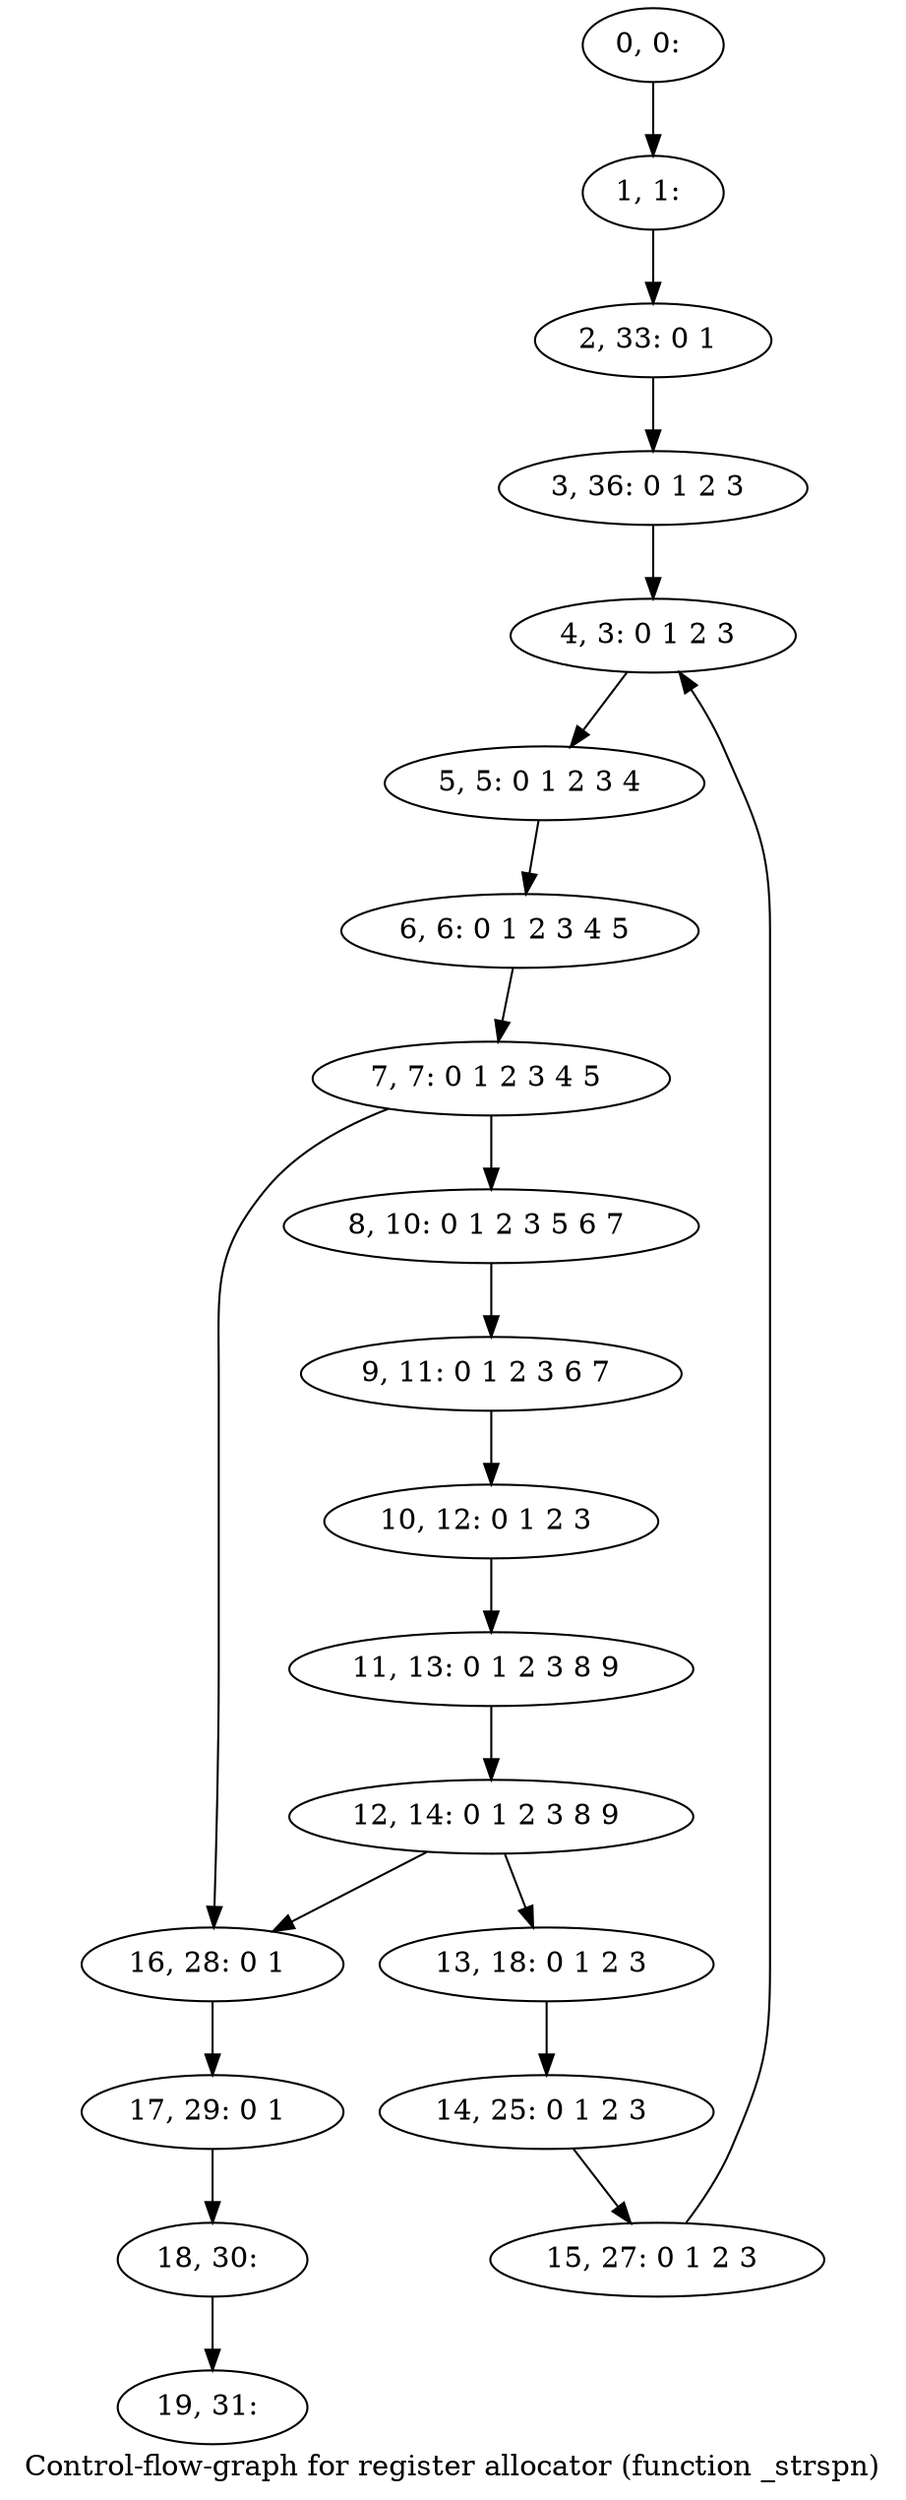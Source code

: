 digraph G {
graph [label="Control-flow-graph for register allocator (function _strspn)"]
0[label="0, 0: "];
1[label="1, 1: "];
2[label="2, 33: 0 1 "];
3[label="3, 36: 0 1 2 3 "];
4[label="4, 3: 0 1 2 3 "];
5[label="5, 5: 0 1 2 3 4 "];
6[label="6, 6: 0 1 2 3 4 5 "];
7[label="7, 7: 0 1 2 3 4 5 "];
8[label="8, 10: 0 1 2 3 5 6 7 "];
9[label="9, 11: 0 1 2 3 6 7 "];
10[label="10, 12: 0 1 2 3 "];
11[label="11, 13: 0 1 2 3 8 9 "];
12[label="12, 14: 0 1 2 3 8 9 "];
13[label="13, 18: 0 1 2 3 "];
14[label="14, 25: 0 1 2 3 "];
15[label="15, 27: 0 1 2 3 "];
16[label="16, 28: 0 1 "];
17[label="17, 29: 0 1 "];
18[label="18, 30: "];
19[label="19, 31: "];
0->1 ;
1->2 ;
2->3 ;
3->4 ;
4->5 ;
5->6 ;
6->7 ;
7->8 ;
7->16 ;
8->9 ;
9->10 ;
10->11 ;
11->12 ;
12->13 ;
12->16 ;
13->14 ;
14->15 ;
15->4 ;
16->17 ;
17->18 ;
18->19 ;
}
